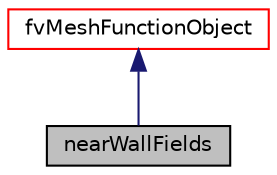 digraph "nearWallFields"
{
  bgcolor="transparent";
  edge [fontname="Helvetica",fontsize="10",labelfontname="Helvetica",labelfontsize="10"];
  node [fontname="Helvetica",fontsize="10",shape=record];
  Node1 [label="nearWallFields",height=0.2,width=0.4,color="black", fillcolor="grey75", style="filled", fontcolor="black"];
  Node2 -> Node1 [dir="back",color="midnightblue",fontsize="10",style="solid",fontname="Helvetica"];
  Node2 [label="fvMeshFunctionObject",height=0.2,width=0.4,color="red",URL="$a00888.html",tooltip="Specialization of Foam::functionObject for an Foam::fvMesh, providing a reference to the Foam::fvMesh..."];
}
